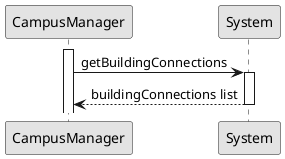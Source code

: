 @startuml
'http://plantuml.com/skinparam.html
skinparam monochrome true
skinparam packageStyle rect
skinparam shadowing false

participant CampusManager as CP
participant System as sys

activate CP
 CP -> sys: getBuildingConnections
  activate sys
  sys --> CP: buildingConnections list
  deactivate sys
@enduml